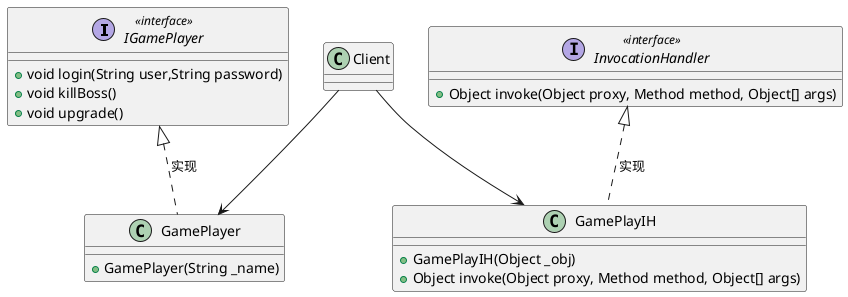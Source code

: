 @startuml

interface IGamePlayer<<interface>> {
    + void login(String user,String password)
    + void killBoss()
    + void upgrade()
}

class GamePlayer {
    + GamePlayer(String _name)
}

interface InvocationHandler<<interface>> {
    + Object invoke(Object proxy, Method method, Object[] args)
}

class GamePlayIH {
    + GamePlayIH(Object _obj)
    + Object invoke(Object proxy, Method method, Object[] args)
}

class Client {
}

IGamePlayer <|.. GamePlayer : 实现
InvocationHandler <|.. GamePlayIH : 实现

Client --> GamePlayer
Client --> GamePlayIH

@enduml